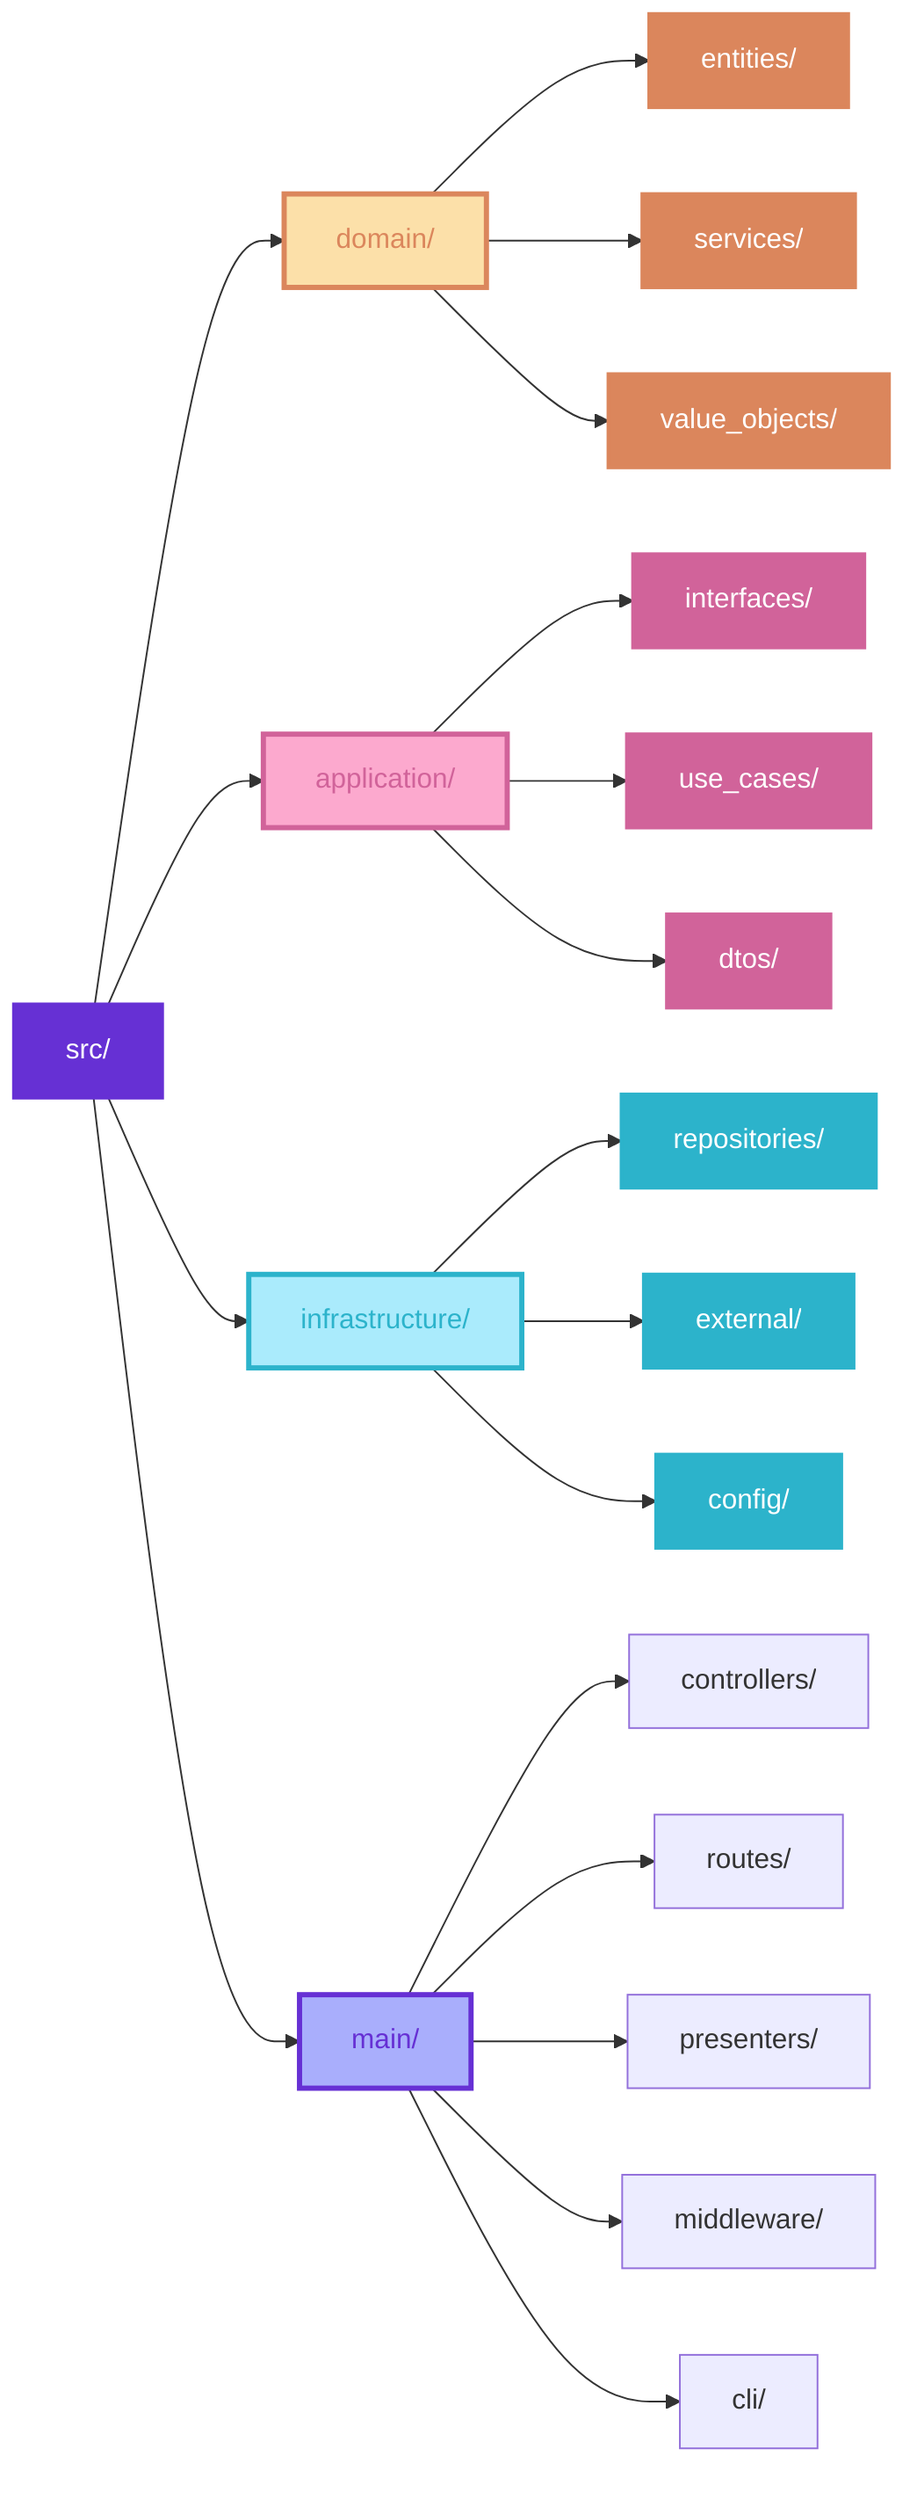 flowchart LR
    %% Root
    A[src/]
    
    %% Main Layers
    A --> B[domain/]
    A --> C[application/]
    A --> D[infrastructure/]
    A --> E[main/]

    %% Domain Components
    B --> B1[entities/]
    B --> B2[services/]
    B --> B3[value_objects/]

    %% Application Components
    C --> C1[interfaces/]
    C --> C2[use_cases/]
    C --> C3[dtos/]

    %% Infrastructure Components
    D --> D1[repositories/]
    D --> D2[external/]
    D --> D3[config/]

    %% MAIN Components
    E --> E1[controllers/]
    E --> E2[routes/]
    E --> E3[presenters/]
    E --> E4[middleware/]
    E --> E5[cli/]

    %% Dependency Flow
    %% E -.->|depends on| D
    %% D -.->|depends on| C
    %% C -.->|depends on| B

    %% Root Style
    style A fill:#6630d4,stroke:#6630d4,stroke-width:2px,color:#ffffff

    %% Domain Layer - Orange
    style B fill:#fce0a9,stroke:#db865c,stroke-width:3px,color:#db865c
    style B1 fill:#db865c,stroke:#db865c,stroke-width:2px,color:#ffffff
    style B2 fill:#db865c,stroke:#db865c,stroke-width:2px,color:#ffffff
    style B3 fill:#db865c,stroke:#db865c,stroke-width:2px,color:#ffffff

    %% Application Layer - Pink
    style C fill:#fca9ce,stroke:#d1639a,stroke-width:3px,color:#d1639a
    style C1 fill:#d1639a,stroke:#d1639a,stroke-width:2px,color:#ffffff
    style C2 fill:#d1639a,stroke:#d1639a,stroke-width:2px,color:#ffffff
    style C3 fill:#d1639a,stroke:#d1639a,stroke-width:2px,color:#ffffff

    %% Infrastructure Layer - Cyan
    style D fill:#aaebfc,stroke:#2cb3cb,stroke-width:3px,color:#2cb3cb
    style D1 fill:#2cb3cb,stroke:#2cb3cb,stroke-width:2px,color:#ffffff
    style D2 fill:#2cb3cb,stroke:#2cb3cb,stroke-width:2px,color:#ffffff
    style D3 fill:#2cb3cb,stroke:#2cb3cb,stroke-width:2px,color:#ffffff

    %% Main Layer - Purple
    style E fill:#a9aefc,stroke:#6630d4,stroke-width:3px,color:#6630d4